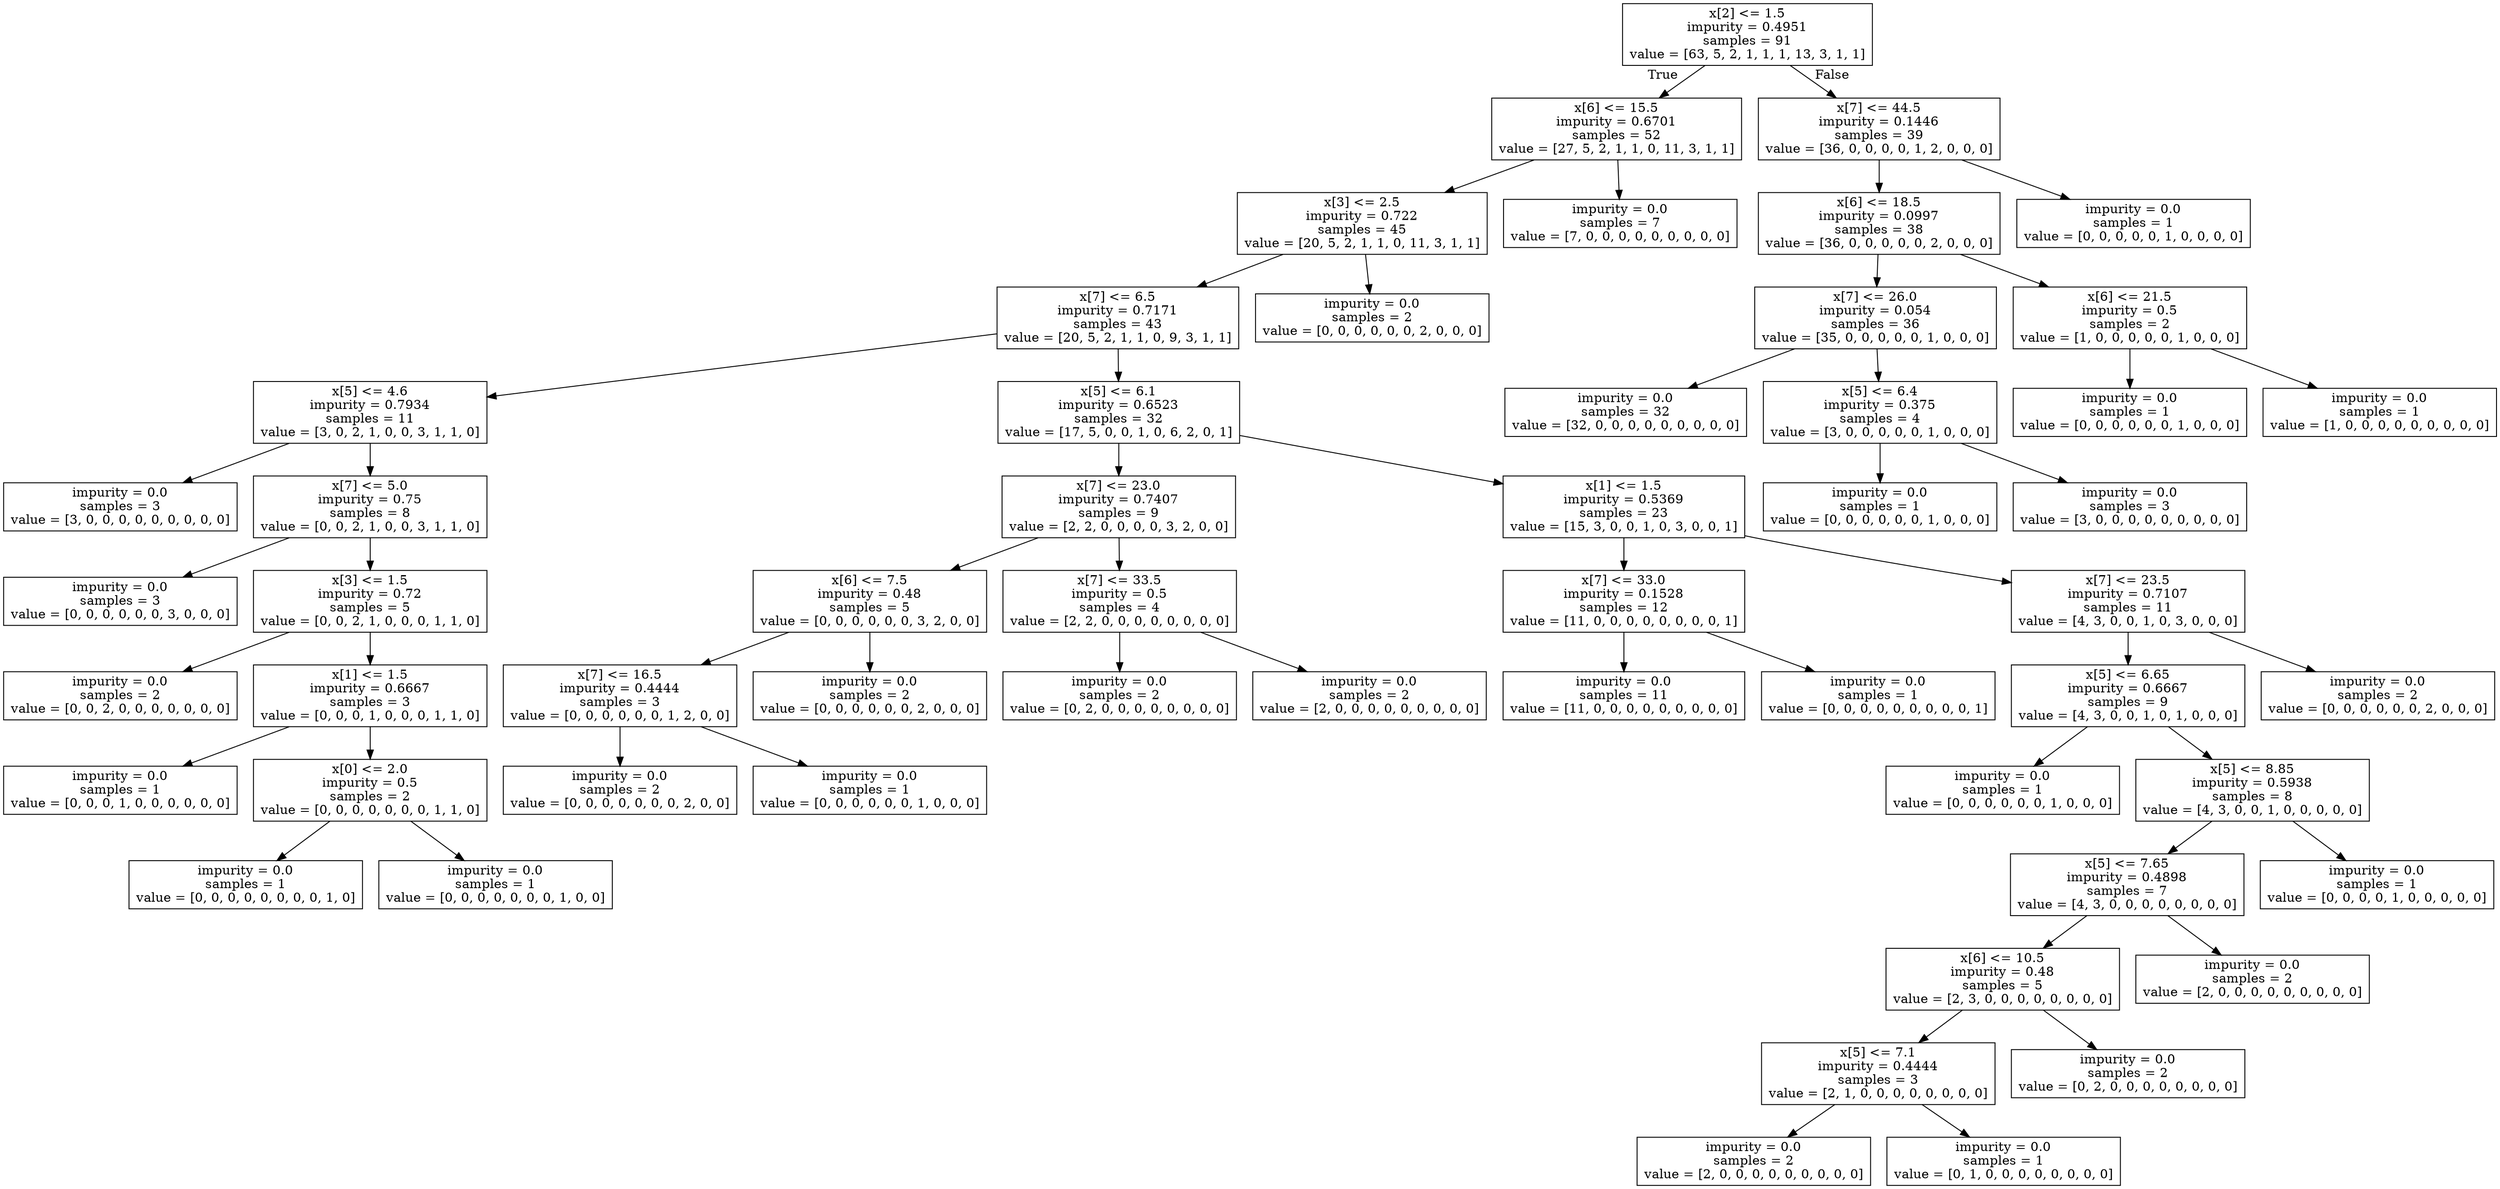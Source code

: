 digraph Tree {
node [shape=box] ;
0 [label="x[2] <= 1.5\nimpurity = 0.4951\nsamples = 91\nvalue = [63, 5, 2, 1, 1, 1, 13, 3, 1, 1]"] ;
1 [label="x[6] <= 15.5\nimpurity = 0.6701\nsamples = 52\nvalue = [27, 5, 2, 1, 1, 0, 11, 3, 1, 1]"] ;
0 -> 1 [labeldistance=2.5, labelangle=45, headlabel="True"] ;
2 [label="x[3] <= 2.5\nimpurity = 0.722\nsamples = 45\nvalue = [20, 5, 2, 1, 1, 0, 11, 3, 1, 1]"] ;
1 -> 2 ;
3 [label="x[7] <= 6.5\nimpurity = 0.7171\nsamples = 43\nvalue = [20, 5, 2, 1, 1, 0, 9, 3, 1, 1]"] ;
2 -> 3 ;
4 [label="x[5] <= 4.6\nimpurity = 0.7934\nsamples = 11\nvalue = [3, 0, 2, 1, 0, 0, 3, 1, 1, 0]"] ;
3 -> 4 ;
5 [label="impurity = 0.0\nsamples = 3\nvalue = [3, 0, 0, 0, 0, 0, 0, 0, 0, 0]"] ;
4 -> 5 ;
6 [label="x[7] <= 5.0\nimpurity = 0.75\nsamples = 8\nvalue = [0, 0, 2, 1, 0, 0, 3, 1, 1, 0]"] ;
4 -> 6 ;
7 [label="impurity = 0.0\nsamples = 3\nvalue = [0, 0, 0, 0, 0, 0, 3, 0, 0, 0]"] ;
6 -> 7 ;
8 [label="x[3] <= 1.5\nimpurity = 0.72\nsamples = 5\nvalue = [0, 0, 2, 1, 0, 0, 0, 1, 1, 0]"] ;
6 -> 8 ;
9 [label="impurity = 0.0\nsamples = 2\nvalue = [0, 0, 2, 0, 0, 0, 0, 0, 0, 0]"] ;
8 -> 9 ;
10 [label="x[1] <= 1.5\nimpurity = 0.6667\nsamples = 3\nvalue = [0, 0, 0, 1, 0, 0, 0, 1, 1, 0]"] ;
8 -> 10 ;
11 [label="impurity = 0.0\nsamples = 1\nvalue = [0, 0, 0, 1, 0, 0, 0, 0, 0, 0]"] ;
10 -> 11 ;
12 [label="x[0] <= 2.0\nimpurity = 0.5\nsamples = 2\nvalue = [0, 0, 0, 0, 0, 0, 0, 1, 1, 0]"] ;
10 -> 12 ;
13 [label="impurity = 0.0\nsamples = 1\nvalue = [0, 0, 0, 0, 0, 0, 0, 0, 1, 0]"] ;
12 -> 13 ;
14 [label="impurity = 0.0\nsamples = 1\nvalue = [0, 0, 0, 0, 0, 0, 0, 1, 0, 0]"] ;
12 -> 14 ;
15 [label="x[5] <= 6.1\nimpurity = 0.6523\nsamples = 32\nvalue = [17, 5, 0, 0, 1, 0, 6, 2, 0, 1]"] ;
3 -> 15 ;
16 [label="x[7] <= 23.0\nimpurity = 0.7407\nsamples = 9\nvalue = [2, 2, 0, 0, 0, 0, 3, 2, 0, 0]"] ;
15 -> 16 ;
17 [label="x[6] <= 7.5\nimpurity = 0.48\nsamples = 5\nvalue = [0, 0, 0, 0, 0, 0, 3, 2, 0, 0]"] ;
16 -> 17 ;
18 [label="x[7] <= 16.5\nimpurity = 0.4444\nsamples = 3\nvalue = [0, 0, 0, 0, 0, 0, 1, 2, 0, 0]"] ;
17 -> 18 ;
19 [label="impurity = 0.0\nsamples = 2\nvalue = [0, 0, 0, 0, 0, 0, 0, 2, 0, 0]"] ;
18 -> 19 ;
20 [label="impurity = 0.0\nsamples = 1\nvalue = [0, 0, 0, 0, 0, 0, 1, 0, 0, 0]"] ;
18 -> 20 ;
21 [label="impurity = 0.0\nsamples = 2\nvalue = [0, 0, 0, 0, 0, 0, 2, 0, 0, 0]"] ;
17 -> 21 ;
22 [label="x[7] <= 33.5\nimpurity = 0.5\nsamples = 4\nvalue = [2, 2, 0, 0, 0, 0, 0, 0, 0, 0]"] ;
16 -> 22 ;
23 [label="impurity = 0.0\nsamples = 2\nvalue = [0, 2, 0, 0, 0, 0, 0, 0, 0, 0]"] ;
22 -> 23 ;
24 [label="impurity = 0.0\nsamples = 2\nvalue = [2, 0, 0, 0, 0, 0, 0, 0, 0, 0]"] ;
22 -> 24 ;
25 [label="x[1] <= 1.5\nimpurity = 0.5369\nsamples = 23\nvalue = [15, 3, 0, 0, 1, 0, 3, 0, 0, 1]"] ;
15 -> 25 ;
26 [label="x[7] <= 33.0\nimpurity = 0.1528\nsamples = 12\nvalue = [11, 0, 0, 0, 0, 0, 0, 0, 0, 1]"] ;
25 -> 26 ;
27 [label="impurity = 0.0\nsamples = 11\nvalue = [11, 0, 0, 0, 0, 0, 0, 0, 0, 0]"] ;
26 -> 27 ;
28 [label="impurity = 0.0\nsamples = 1\nvalue = [0, 0, 0, 0, 0, 0, 0, 0, 0, 1]"] ;
26 -> 28 ;
29 [label="x[7] <= 23.5\nimpurity = 0.7107\nsamples = 11\nvalue = [4, 3, 0, 0, 1, 0, 3, 0, 0, 0]"] ;
25 -> 29 ;
30 [label="x[5] <= 6.65\nimpurity = 0.6667\nsamples = 9\nvalue = [4, 3, 0, 0, 1, 0, 1, 0, 0, 0]"] ;
29 -> 30 ;
31 [label="impurity = 0.0\nsamples = 1\nvalue = [0, 0, 0, 0, 0, 0, 1, 0, 0, 0]"] ;
30 -> 31 ;
32 [label="x[5] <= 8.85\nimpurity = 0.5938\nsamples = 8\nvalue = [4, 3, 0, 0, 1, 0, 0, 0, 0, 0]"] ;
30 -> 32 ;
33 [label="x[5] <= 7.65\nimpurity = 0.4898\nsamples = 7\nvalue = [4, 3, 0, 0, 0, 0, 0, 0, 0, 0]"] ;
32 -> 33 ;
34 [label="x[6] <= 10.5\nimpurity = 0.48\nsamples = 5\nvalue = [2, 3, 0, 0, 0, 0, 0, 0, 0, 0]"] ;
33 -> 34 ;
35 [label="x[5] <= 7.1\nimpurity = 0.4444\nsamples = 3\nvalue = [2, 1, 0, 0, 0, 0, 0, 0, 0, 0]"] ;
34 -> 35 ;
36 [label="impurity = 0.0\nsamples = 2\nvalue = [2, 0, 0, 0, 0, 0, 0, 0, 0, 0]"] ;
35 -> 36 ;
37 [label="impurity = 0.0\nsamples = 1\nvalue = [0, 1, 0, 0, 0, 0, 0, 0, 0, 0]"] ;
35 -> 37 ;
38 [label="impurity = 0.0\nsamples = 2\nvalue = [0, 2, 0, 0, 0, 0, 0, 0, 0, 0]"] ;
34 -> 38 ;
39 [label="impurity = 0.0\nsamples = 2\nvalue = [2, 0, 0, 0, 0, 0, 0, 0, 0, 0]"] ;
33 -> 39 ;
40 [label="impurity = 0.0\nsamples = 1\nvalue = [0, 0, 0, 0, 1, 0, 0, 0, 0, 0]"] ;
32 -> 40 ;
41 [label="impurity = 0.0\nsamples = 2\nvalue = [0, 0, 0, 0, 0, 0, 2, 0, 0, 0]"] ;
29 -> 41 ;
42 [label="impurity = 0.0\nsamples = 2\nvalue = [0, 0, 0, 0, 0, 0, 2, 0, 0, 0]"] ;
2 -> 42 ;
43 [label="impurity = 0.0\nsamples = 7\nvalue = [7, 0, 0, 0, 0, 0, 0, 0, 0, 0]"] ;
1 -> 43 ;
44 [label="x[7] <= 44.5\nimpurity = 0.1446\nsamples = 39\nvalue = [36, 0, 0, 0, 0, 1, 2, 0, 0, 0]"] ;
0 -> 44 [labeldistance=2.5, labelangle=-45, headlabel="False"] ;
45 [label="x[6] <= 18.5\nimpurity = 0.0997\nsamples = 38\nvalue = [36, 0, 0, 0, 0, 0, 2, 0, 0, 0]"] ;
44 -> 45 ;
46 [label="x[7] <= 26.0\nimpurity = 0.054\nsamples = 36\nvalue = [35, 0, 0, 0, 0, 0, 1, 0, 0, 0]"] ;
45 -> 46 ;
47 [label="impurity = 0.0\nsamples = 32\nvalue = [32, 0, 0, 0, 0, 0, 0, 0, 0, 0]"] ;
46 -> 47 ;
48 [label="x[5] <= 6.4\nimpurity = 0.375\nsamples = 4\nvalue = [3, 0, 0, 0, 0, 0, 1, 0, 0, 0]"] ;
46 -> 48 ;
49 [label="impurity = 0.0\nsamples = 1\nvalue = [0, 0, 0, 0, 0, 0, 1, 0, 0, 0]"] ;
48 -> 49 ;
50 [label="impurity = 0.0\nsamples = 3\nvalue = [3, 0, 0, 0, 0, 0, 0, 0, 0, 0]"] ;
48 -> 50 ;
51 [label="x[6] <= 21.5\nimpurity = 0.5\nsamples = 2\nvalue = [1, 0, 0, 0, 0, 0, 1, 0, 0, 0]"] ;
45 -> 51 ;
52 [label="impurity = 0.0\nsamples = 1\nvalue = [0, 0, 0, 0, 0, 0, 1, 0, 0, 0]"] ;
51 -> 52 ;
53 [label="impurity = 0.0\nsamples = 1\nvalue = [1, 0, 0, 0, 0, 0, 0, 0, 0, 0]"] ;
51 -> 53 ;
54 [label="impurity = 0.0\nsamples = 1\nvalue = [0, 0, 0, 0, 0, 1, 0, 0, 0, 0]"] ;
44 -> 54 ;
}